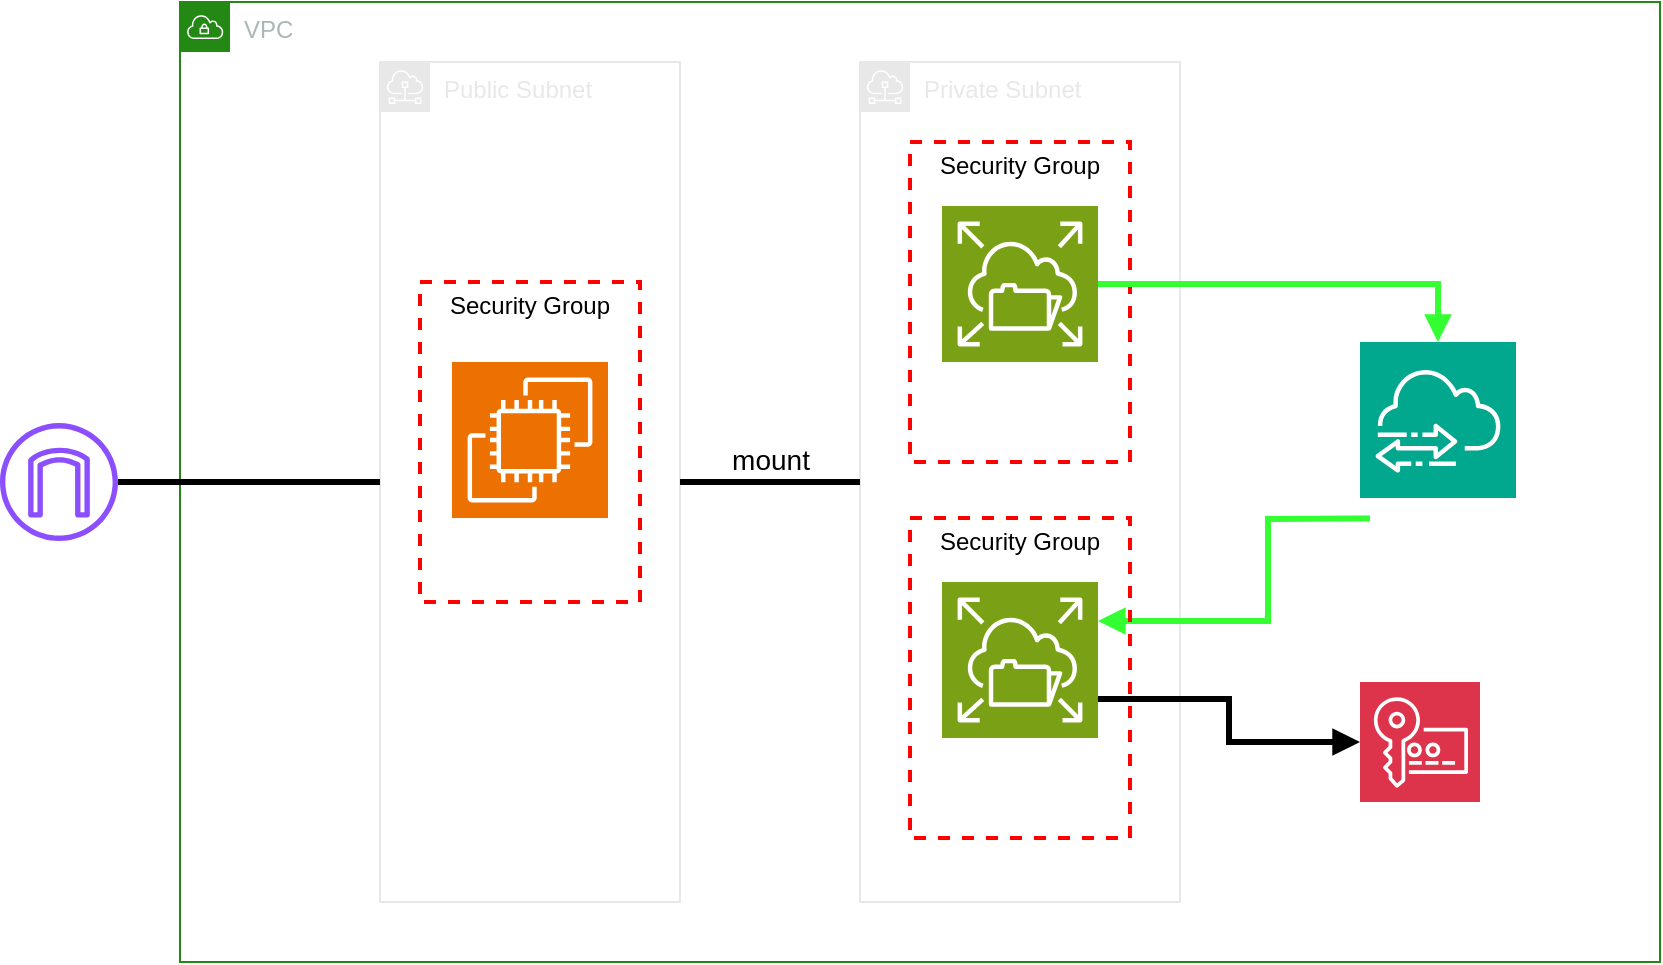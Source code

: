 <mxfile version="21.8.2" type="device">
  <diagram name="Page-1" id="kZrsFgjnLbIswgU_t0JD">
    <mxGraphModel dx="1595" dy="697" grid="0" gridSize="10" guides="1" tooltips="1" connect="1" arrows="1" fold="1" page="0" pageScale="1" pageWidth="850" pageHeight="1100" math="0" shadow="0">
      <root>
        <mxCell id="0" />
        <mxCell id="1" parent="0" />
        <mxCell id="2Txt3A5peZQAwbSSzDbS-8" value="VPC" style="points=[[0,0],[0.25,0],[0.5,0],[0.75,0],[1,0],[1,0.25],[1,0.5],[1,0.75],[1,1],[0.75,1],[0.5,1],[0.25,1],[0,1],[0,0.75],[0,0.5],[0,0.25]];outlineConnect=0;gradientColor=none;html=1;whiteSpace=wrap;fontSize=12;fontStyle=0;container=1;pointerEvents=0;collapsible=0;recursiveResize=0;shape=mxgraph.aws4.group;grIcon=mxgraph.aws4.group_vpc;strokeColor=#248814;fillColor=none;verticalAlign=top;align=left;spacingLeft=30;fontColor=#AAB7B8;dashed=0;" parent="1" vertex="1">
          <mxGeometry x="40" y="120" width="740" height="480" as="geometry" />
        </mxCell>
        <mxCell id="2Txt3A5peZQAwbSSzDbS-12" value="Public Subnet" style="sketch=0;outlineConnect=0;gradientColor=none;html=1;whiteSpace=wrap;fontSize=12;fontStyle=0;shape=mxgraph.aws4.group;grIcon=mxgraph.aws4.group_subnet;strokeColor=#E8E8E8;fillColor=none;verticalAlign=top;align=left;spacingLeft=30;fontColor=#E8E8E8;dashed=0;" parent="2Txt3A5peZQAwbSSzDbS-8" vertex="1">
          <mxGeometry x="100" y="30" width="150" height="420" as="geometry" />
        </mxCell>
        <mxCell id="2Txt3A5peZQAwbSSzDbS-13" value="Private Subnet" style="sketch=0;outlineConnect=0;gradientColor=none;html=1;whiteSpace=wrap;fontSize=12;fontStyle=0;shape=mxgraph.aws4.group;grIcon=mxgraph.aws4.group_subnet;strokeColor=#E8E8E8;fillColor=none;verticalAlign=top;align=left;spacingLeft=30;fontColor=#E8E8E8;dashed=0;" parent="2Txt3A5peZQAwbSSzDbS-8" vertex="1">
          <mxGeometry x="340" y="30" width="160" height="420" as="geometry" />
        </mxCell>
        <mxCell id="2Txt3A5peZQAwbSSzDbS-11" value="mount" style="edgeStyle=orthogonalEdgeStyle;rounded=0;orthogonalLoop=1;jettySize=auto;html=1;strokeWidth=3;endArrow=none;endFill=0;fontSize=14;labelPosition=center;verticalLabelPosition=top;align=center;verticalAlign=bottom;" parent="2Txt3A5peZQAwbSSzDbS-8" source="2Txt3A5peZQAwbSSzDbS-12" target="2Txt3A5peZQAwbSSzDbS-13" edge="1">
          <mxGeometry relative="1" as="geometry">
            <mxPoint x="204" y="225" as="sourcePoint" />
            <mxPoint x="331" y="139" as="targetPoint" />
          </mxGeometry>
        </mxCell>
        <mxCell id="2Txt3A5peZQAwbSSzDbS-7" style="edgeStyle=orthogonalEdgeStyle;rounded=0;orthogonalLoop=1;jettySize=auto;html=1;strokeWidth=3;endArrow=block;endFill=1;exitX=0.5;exitY=1;exitDx=0;exitDy=0;exitPerimeter=0;entryX=1;entryY=0.25;entryDx=0;entryDy=0;entryPerimeter=0;strokeColor=#33FF33;" parent="2Txt3A5peZQAwbSSzDbS-8" target="2Txt3A5peZQAwbSSzDbS-4" edge="1">
          <mxGeometry relative="1" as="geometry">
            <mxPoint x="629" y="258" as="sourcePoint" />
            <mxPoint x="639" y="190" as="targetPoint" />
          </mxGeometry>
        </mxCell>
        <mxCell id="Qt7lo6SFgkZbqscHVGf_-1" value="Security Group" style="fontStyle=0;verticalAlign=top;align=center;spacingTop=-2;fillColor=none;rounded=0;whiteSpace=wrap;html=1;strokeColor=#FF0000;strokeWidth=2;dashed=1;container=1;collapsible=0;expand=0;recursiveResize=0;" vertex="1" parent="2Txt3A5peZQAwbSSzDbS-8">
          <mxGeometry x="120" y="140" width="110" height="160" as="geometry" />
        </mxCell>
        <mxCell id="2Txt3A5peZQAwbSSzDbS-2" value="EC2" style="sketch=0;points=[[0,0,0],[0.25,0,0],[0.5,0,0],[0.75,0,0],[1,0,0],[0,1,0],[0.25,1,0],[0.5,1,0],[0.75,1,0],[1,1,0],[0,0.25,0],[0,0.5,0],[0,0.75,0],[1,0.25,0],[1,0.5,0],[1,0.75,0]];outlineConnect=0;fontColor=#FFFFFF;fillColor=#ED7100;strokeColor=#ffffff;dashed=0;verticalLabelPosition=bottom;verticalAlign=top;align=center;html=1;fontSize=15;fontStyle=1;aspect=fixed;shape=mxgraph.aws4.resourceIcon;resIcon=mxgraph.aws4.ec2;" parent="2Txt3A5peZQAwbSSzDbS-8" vertex="1">
          <mxGeometry x="136" y="180" width="78" height="78" as="geometry" />
        </mxCell>
        <mxCell id="Qt7lo6SFgkZbqscHVGf_-3" value="Security Group" style="fontStyle=0;verticalAlign=top;align=center;spacingTop=-2;fillColor=none;rounded=0;whiteSpace=wrap;html=1;strokeColor=#FF0000;strokeWidth=2;dashed=1;container=1;collapsible=0;expand=0;recursiveResize=0;" vertex="1" parent="2Txt3A5peZQAwbSSzDbS-8">
          <mxGeometry x="365" y="70" width="110" height="160" as="geometry" />
        </mxCell>
        <mxCell id="2Txt3A5peZQAwbSSzDbS-1" value="🔴EFS&amp;nbsp; &amp;nbsp;&amp;nbsp;&lt;br&gt;Unencrypted" style="sketch=0;points=[[0,0,0],[0.25,0,0],[0.5,0,0],[0.75,0,0],[1,0,0],[0,1,0],[0.25,1,0],[0.5,1,0],[0.75,1,0],[1,1,0],[0,0.25,0],[0,0.5,0],[0,0.75,0],[1,0.25,0],[1,0.5,0],[1,0.75,0]];outlineConnect=0;fontColor=#FFFFFF;fillColor=#7AA116;strokeColor=#ffffff;dashed=0;verticalLabelPosition=bottom;verticalAlign=top;align=center;html=1;fontSize=15;fontStyle=1;aspect=fixed;shape=mxgraph.aws4.resourceIcon;resIcon=mxgraph.aws4.elastic_file_system;" parent="Qt7lo6SFgkZbqscHVGf_-3" vertex="1">
          <mxGeometry x="16" y="32" width="78" height="78" as="geometry" />
        </mxCell>
        <mxCell id="2Txt3A5peZQAwbSSzDbS-6" style="edgeStyle=orthogonalEdgeStyle;rounded=0;orthogonalLoop=1;jettySize=auto;html=1;strokeWidth=3;endArrow=block;endFill=1;entryX=0.5;entryY=0;entryDx=0;entryDy=0;entryPerimeter=0;strokeColor=#33FF33;" parent="2Txt3A5peZQAwbSSzDbS-8" source="2Txt3A5peZQAwbSSzDbS-1" target="2Txt3A5peZQAwbSSzDbS-5" edge="1">
          <mxGeometry relative="1" as="geometry">
            <mxPoint x="228" y="99" as="sourcePoint" />
            <mxPoint x="400" y="99" as="targetPoint" />
          </mxGeometry>
        </mxCell>
        <mxCell id="2Txt3A5peZQAwbSSzDbS-5" value="DataSync" style="sketch=0;points=[[0,0,0],[0.25,0,0],[0.5,0,0],[0.75,0,0],[1,0,0],[0,1,0],[0.25,1,0],[0.5,1,0],[0.75,1,0],[1,1,0],[0,0.25,0],[0,0.5,0],[0,0.75,0],[1,0.25,0],[1,0.5,0],[1,0.75,0]];outlineConnect=0;fontColor=#FFFFFF;fillColor=#01A88D;strokeColor=#ffffff;dashed=0;verticalLabelPosition=bottom;verticalAlign=top;align=center;html=1;fontSize=15;fontStyle=1;aspect=fixed;shape=mxgraph.aws4.resourceIcon;resIcon=mxgraph.aws4.datasync;labelBackgroundColor=default;" parent="2Txt3A5peZQAwbSSzDbS-8" vertex="1">
          <mxGeometry x="590" y="170" width="78" height="78" as="geometry" />
        </mxCell>
        <mxCell id="Qt7lo6SFgkZbqscHVGf_-4" value="Security Group" style="fontStyle=0;verticalAlign=top;align=center;spacingTop=-2;fillColor=none;rounded=0;whiteSpace=wrap;html=1;strokeColor=#FF0000;strokeWidth=2;dashed=1;container=1;collapsible=0;expand=0;recursiveResize=0;" vertex="1" parent="2Txt3A5peZQAwbSSzDbS-8">
          <mxGeometry x="365" y="258" width="110" height="160" as="geometry" />
        </mxCell>
        <mxCell id="2Txt3A5peZQAwbSSzDbS-4" value="🟢EFS&amp;nbsp; &amp;nbsp;&amp;nbsp;&lt;br&gt;Encrypted" style="sketch=0;points=[[0,0,0],[0.25,0,0],[0.5,0,0],[0.75,0,0],[1,0,0],[0,1,0],[0.25,1,0],[0.5,1,0],[0.75,1,0],[1,1,0],[0,0.25,0],[0,0.5,0],[0,0.75,0],[1,0.25,0],[1,0.5,0],[1,0.75,0]];outlineConnect=0;fontColor=#FFFFFF;fillColor=#7AA116;strokeColor=#ffffff;dashed=0;verticalLabelPosition=bottom;verticalAlign=top;align=center;html=1;fontSize=15;fontStyle=1;aspect=fixed;shape=mxgraph.aws4.resourceIcon;resIcon=mxgraph.aws4.elastic_file_system;" parent="2Txt3A5peZQAwbSSzDbS-8" vertex="1">
          <mxGeometry x="381" y="290" width="78" height="78" as="geometry" />
        </mxCell>
        <mxCell id="2Txt3A5peZQAwbSSzDbS-14" value="KMS" style="sketch=0;points=[[0,0,0],[0.25,0,0],[0.5,0,0],[0.75,0,0],[1,0,0],[0,1,0],[0.25,1,0],[0.5,1,0],[0.75,1,0],[1,1,0],[0,0.25,0],[0,0.5,0],[0,0.75,0],[1,0.25,0],[1,0.5,0],[1,0.75,0]];outlineConnect=0;fontColor=#FFFFFF;fillColor=#DD344C;strokeColor=#ffffff;dashed=0;verticalLabelPosition=bottom;verticalAlign=top;align=center;html=1;fontSize=15;fontStyle=1;aspect=fixed;shape=mxgraph.aws4.resourceIcon;resIcon=mxgraph.aws4.key_management_service;" parent="2Txt3A5peZQAwbSSzDbS-8" vertex="1">
          <mxGeometry x="590" y="340" width="60" height="60" as="geometry" />
        </mxCell>
        <mxCell id="2Txt3A5peZQAwbSSzDbS-17" style="edgeStyle=orthogonalEdgeStyle;rounded=0;orthogonalLoop=1;jettySize=auto;html=1;exitX=1;exitY=0.75;exitDx=0;exitDy=0;exitPerimeter=0;strokeWidth=3;endArrow=block;endFill=1;" parent="2Txt3A5peZQAwbSSzDbS-8" source="2Txt3A5peZQAwbSSzDbS-4" target="2Txt3A5peZQAwbSSzDbS-14" edge="1">
          <mxGeometry relative="1" as="geometry" />
        </mxCell>
        <mxCell id="2Txt3A5peZQAwbSSzDbS-15" value="" style="sketch=0;outlineConnect=0;fontColor=#232F3E;gradientColor=none;fillColor=#8C4FFF;strokeColor=none;dashed=0;verticalLabelPosition=bottom;verticalAlign=top;align=center;html=1;fontSize=12;fontStyle=0;aspect=fixed;pointerEvents=1;shape=mxgraph.aws4.internet_gateway;labelBackgroundColor=none;" parent="1" vertex="1">
          <mxGeometry x="-50" y="330.5" width="59" height="59" as="geometry" />
        </mxCell>
        <mxCell id="2Txt3A5peZQAwbSSzDbS-16" style="edgeStyle=orthogonalEdgeStyle;rounded=0;orthogonalLoop=1;jettySize=auto;html=1;strokeWidth=3;endArrow=none;endFill=0;" parent="1" source="2Txt3A5peZQAwbSSzDbS-15" target="2Txt3A5peZQAwbSSzDbS-12" edge="1">
          <mxGeometry relative="1" as="geometry">
            <mxPoint x="244" y="409" as="sourcePoint" />
            <mxPoint x="431" y="487" as="targetPoint" />
          </mxGeometry>
        </mxCell>
      </root>
    </mxGraphModel>
  </diagram>
</mxfile>
